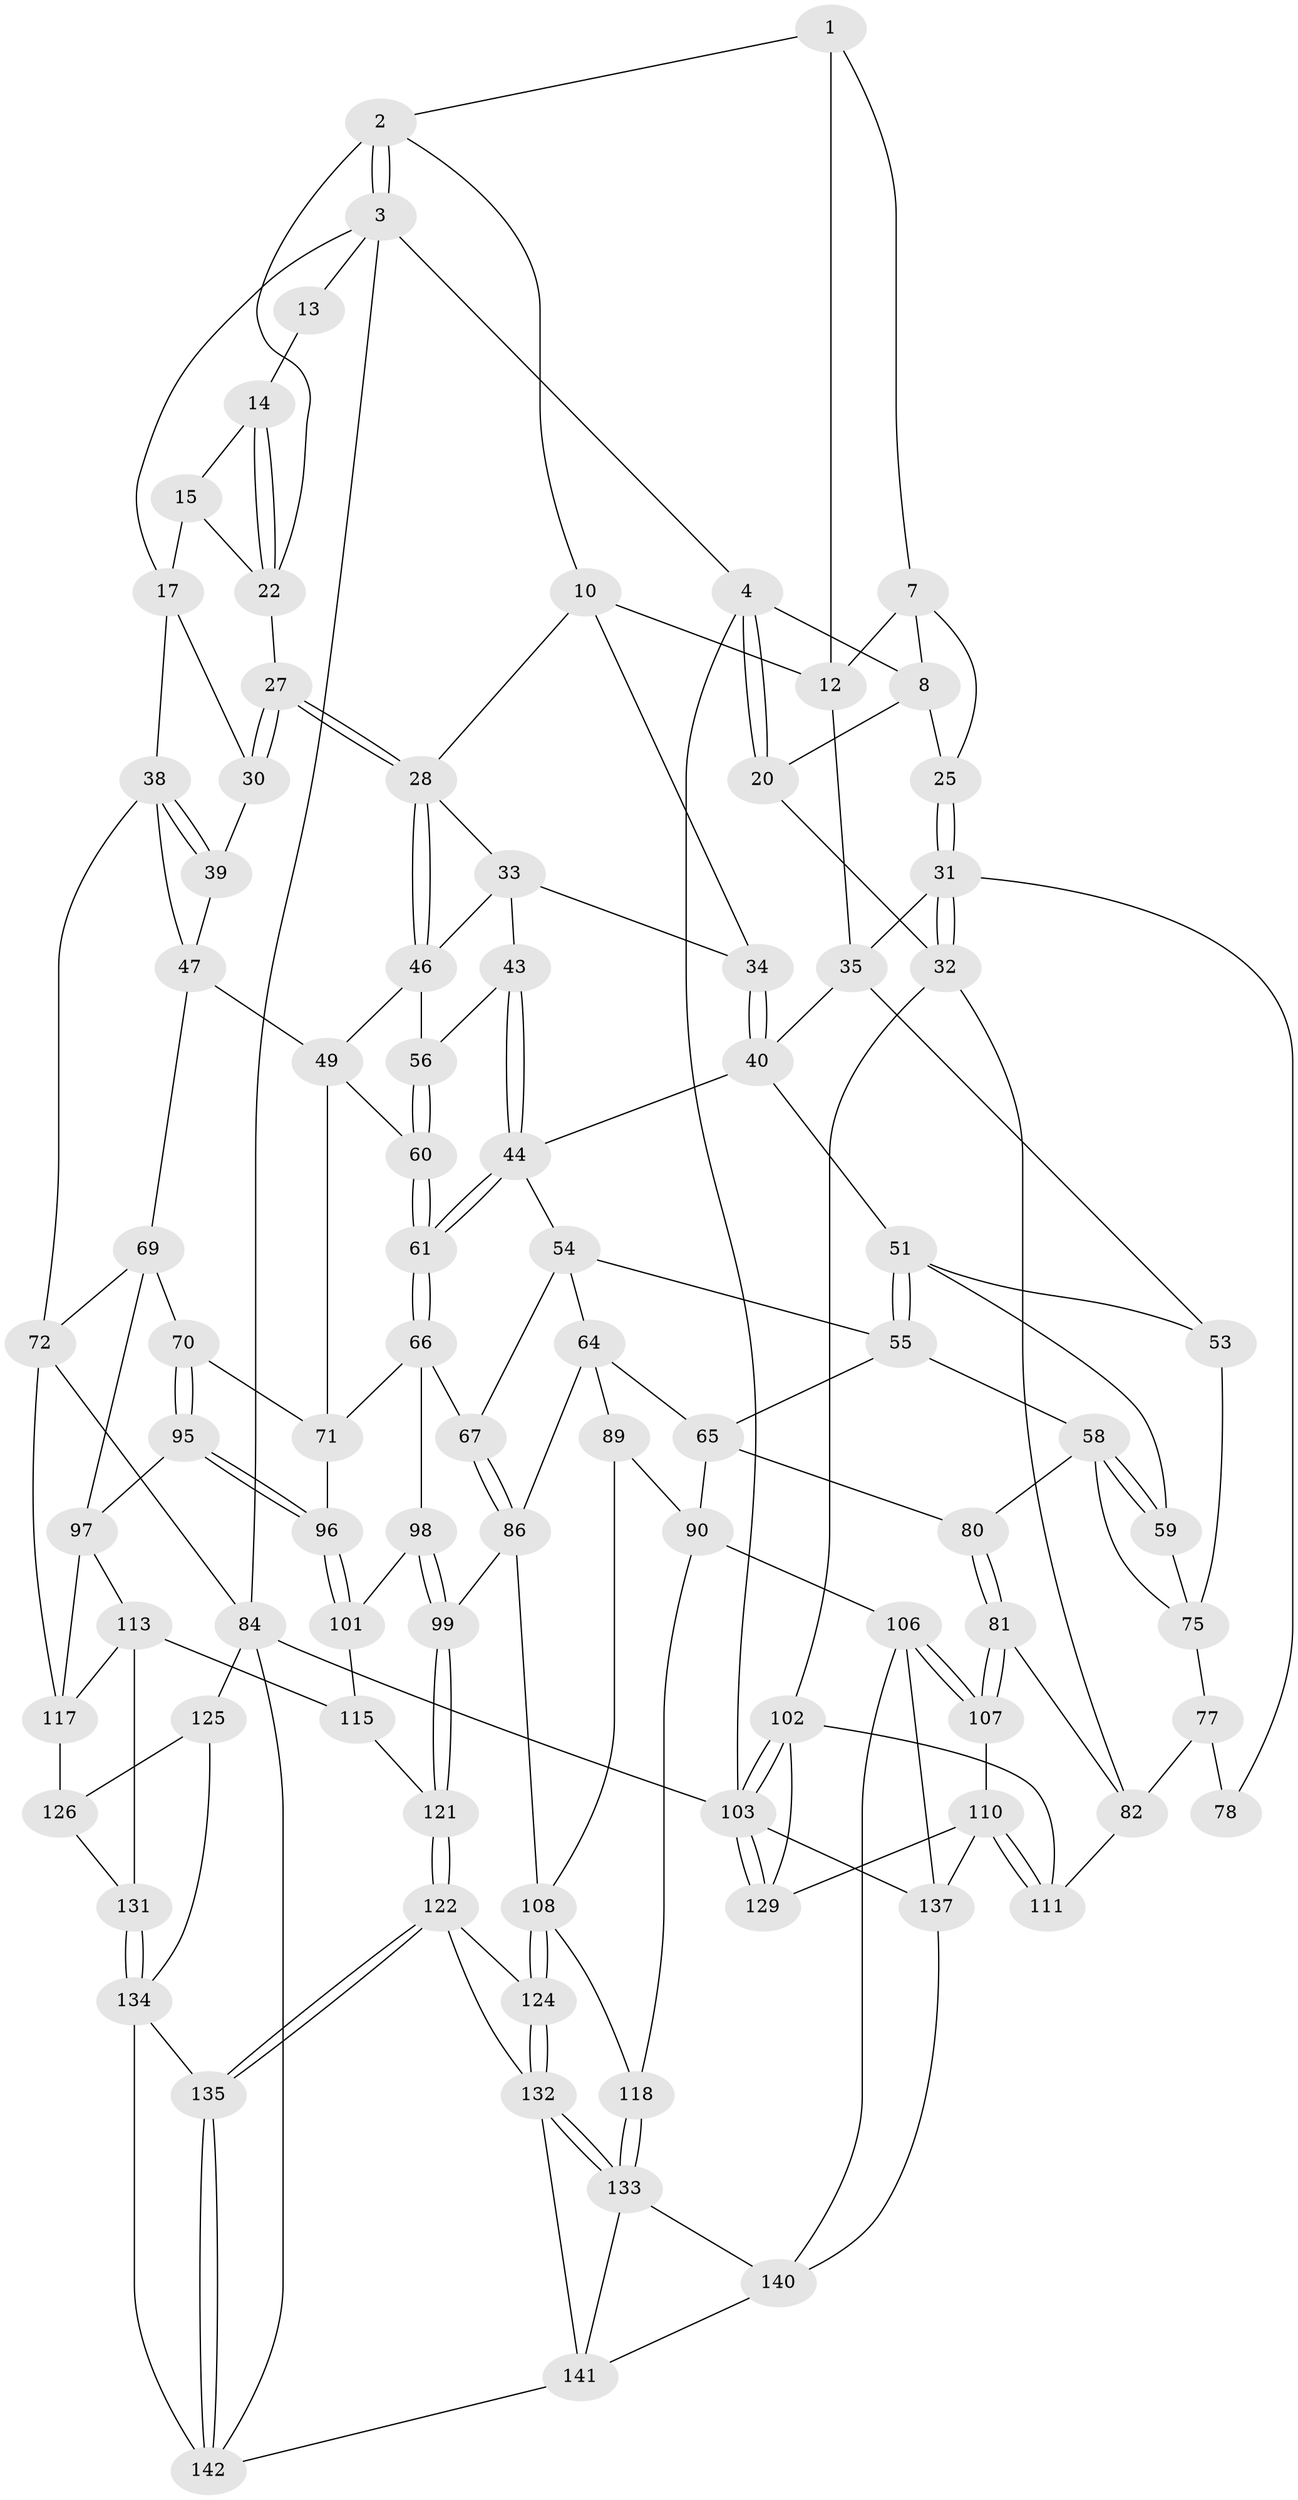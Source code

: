 // Generated by graph-tools (version 1.1) at 2025/24/03/03/25 07:24:33]
// undirected, 90 vertices, 198 edges
graph export_dot {
graph [start="1"]
  node [color=gray90,style=filled];
  1 [pos="+0.3612150700728417+0",super="+6"];
  2 [pos="+0.6577372452561382+0",super="+9"];
  3 [pos="+1+0",super="+16"];
  4 [pos="+0+0",super="+5"];
  7 [pos="+0.33724618339117424+0",super="+24"];
  8 [pos="+0.13970655519978392+0.06810365645405664",super="+21"];
  10 [pos="+0.5214359976114469+0.1481288438087238",super="+11"];
  12 [pos="+0.42321892049963583+0.1398046785422604",super="+26"];
  13 [pos="+0.9158633905938695+0.03839632834397799"];
  14 [pos="+0.7173877060039405+0"];
  15 [pos="+0.8810042653817136+0.07151976474775333",super="+19"];
  17 [pos="+1+0.07414535542475263",super="+18"];
  20 [pos="+0+0"];
  22 [pos="+0.6954443662408418+0",super="+23"];
  25 [pos="+0.15763193825929941+0.14331433812976055"];
  27 [pos="+0.7407306368687402+0.2200793008949751"];
  28 [pos="+0.7365684006265795+0.22785674671579012",super="+29"];
  30 [pos="+0.8881054562509162+0.22254073286110496"];
  31 [pos="+0+0.335375612107711",super="+37"];
  32 [pos="+0+0.32478120338056404",super="+94"];
  33 [pos="+0.563607604765042+0.28422220227253464",super="+42"];
  34 [pos="+0.4482903288924034+0.21707415789271217"];
  35 [pos="+0.2519932185252242+0.22305580754464044",super="+36"];
  38 [pos="+1+0.09286117567724599",super="+68"];
  39 [pos="+0.9431699129155088+0.28543897569897075"];
  40 [pos="+0.43692541464186396+0.24096310394095136",super="+41"];
  43 [pos="+0.5645355524296172+0.3139939725327553"];
  44 [pos="+0.5497874942832587+0.37462785963083095",super="+45"];
  46 [pos="+0.7365329002319413+0.22823559947396554",super="+50"];
  47 [pos="+0.9117118730255068+0.3534244875703735",super="+48"];
  49 [pos="+0.7926878317039652+0.3382685633627374",super="+62"];
  51 [pos="+0.27275023732958315+0.3057339770190935",super="+52"];
  53 [pos="+0.10270782399049025+0.37969567944902527"];
  54 [pos="+0.3915117837833751+0.3624979753321689",super="+63"];
  55 [pos="+0.3268517590153359+0.3484724306199783",super="+57"];
  56 [pos="+0.7029261505132448+0.3100965457764988"];
  58 [pos="+0.27307396231856346+0.4602227898674822",super="+79"];
  59 [pos="+0.2494805836613737+0.44480315315152485"];
  60 [pos="+0.5852258867874001+0.4405295823601155"];
  61 [pos="+0.5803447282004895+0.44242245689695747"];
  64 [pos="+0.3663487453443776+0.4703958832353855",super="+87"];
  65 [pos="+0.2922127789323568+0.4721758956766166",super="+88"];
  66 [pos="+0.5662413233909624+0.4672925117000396",super="+92"];
  67 [pos="+0.5651799956465827+0.467645012046591"];
  69 [pos="+0.8655794827725449+0.5004052261116045",super="+74"];
  70 [pos="+0.8083047504988453+0.5164926389612906"];
  71 [pos="+0.7627411374189086+0.4957922401522176",super="+91"];
  72 [pos="+1+0.5727623136114569",super="+73"];
  75 [pos="+0.1786199227982739+0.43831136710893986",super="+76"];
  77 [pos="+0.15713799198014433+0.5038697957874763",super="+83"];
  78 [pos="+0.06949716752250985+0.5179540673751412"];
  80 [pos="+0.1990692156769022+0.5997574820591749"];
  81 [pos="+0.16579665152631495+0.6251957320949735"];
  82 [pos="+0.12243165829857987+0.6260341907956386",super="+93"];
  84 [pos="+1+1",super="+85"];
  86 [pos="+0.4284435961023838+0.5950985234325503",super="+100"];
  89 [pos="+0.3762456776392438+0.6396105438665245"];
  90 [pos="+0.3709052545170638+0.6418136961181491",super="+105"];
  95 [pos="+0.7927501993149157+0.6435391827810327"];
  96 [pos="+0.7258007426579802+0.6548604800581486"];
  97 [pos="+0.8275216300145853+0.6599742907285087",super="+112"];
  98 [pos="+0.6080775523792041+0.6794319958116121"];
  99 [pos="+0.5952717402613258+0.6904167734655448"];
  101 [pos="+0.7012425425797397+0.674150680179049",super="+116"];
  102 [pos="+0+0.9132928390964251",super="+119"];
  103 [pos="+0+0.9523542894116491",super="+104"];
  106 [pos="+0.2832183080230209+0.7867651688430238",super="+136"];
  107 [pos="+0.25943979504521325+0.7818487039075184"];
  108 [pos="+0.5070948325671384+0.7618122973762371",super="+109"];
  110 [pos="+0.20764876479774927+0.800556152326825",super="+128"];
  111 [pos="+0.09867709496692932+0.7287347640363145"];
  113 [pos="+0.8495552019107587+0.7590142736029504",super="+114"];
  115 [pos="+0.8233692329588619+0.7884272632874213",super="+120"];
  117 [pos="+0.9949381564240009+0.6662022625804981",super="+127"];
  118 [pos="+0.32110158501239433+0.7890923609598145"];
  121 [pos="+0.6615097555025392+0.8822024055312447"];
  122 [pos="+0.6567109987680473+0.9052414388078938",super="+123"];
  124 [pos="+0.5054423995036611+0.7918243778808053"];
  125 [pos="+1+0.8224920418381548",super="+145"];
  126 [pos="+0.9679536949642411+0.8176770569762281",super="+130"];
  129 [pos="+0.1483984817287273+0.8498545696243631"];
  131 [pos="+0.8422024504160367+0.8765063688901542"];
  132 [pos="+0.42610920486982656+0.8522709163153924",super="+138"];
  133 [pos="+0.3962915788350043+0.8604687273531232",super="+139"];
  134 [pos="+0.8273981671040651+0.8973481616283028",super="+146"];
  135 [pos="+0.6679185256971235+0.9535019202101456"];
  137 [pos="+0.16384106195407566+1",super="+144"];
  140 [pos="+0.3226042874271648+0.9333841250216887",super="+147"];
  141 [pos="+0.49749356323311483+1",super="+143"];
  142 [pos="+0.6040694045765073+1",super="+148"];
  1 -- 2;
  1 -- 12;
  1 -- 7;
  2 -- 3;
  2 -- 3;
  2 -- 10;
  2 -- 22;
  3 -- 4;
  3 -- 84;
  3 -- 17;
  3 -- 13;
  4 -- 20;
  4 -- 20;
  4 -- 103;
  4 -- 8;
  7 -- 8;
  7 -- 25;
  7 -- 12;
  8 -- 25;
  8 -- 20;
  10 -- 28;
  10 -- 34;
  10 -- 12;
  12 -- 35;
  13 -- 14;
  14 -- 15;
  14 -- 22;
  14 -- 22;
  15 -- 22;
  15 -- 17;
  17 -- 38;
  17 -- 30;
  20 -- 32;
  22 -- 27;
  25 -- 31;
  25 -- 31;
  27 -- 28;
  27 -- 28;
  27 -- 30;
  27 -- 30;
  28 -- 46;
  28 -- 46;
  28 -- 33;
  30 -- 39;
  31 -- 32;
  31 -- 32;
  31 -- 78;
  31 -- 35;
  32 -- 82;
  32 -- 102;
  33 -- 34;
  33 -- 43;
  33 -- 46;
  34 -- 40;
  34 -- 40;
  35 -- 40;
  35 -- 53;
  38 -- 39;
  38 -- 39;
  38 -- 72;
  38 -- 47;
  39 -- 47;
  40 -- 51;
  40 -- 44;
  43 -- 44;
  43 -- 44;
  43 -- 56;
  44 -- 61;
  44 -- 61;
  44 -- 54;
  46 -- 56;
  46 -- 49;
  47 -- 49;
  47 -- 69;
  49 -- 60;
  49 -- 71;
  51 -- 55;
  51 -- 55;
  51 -- 59;
  51 -- 53;
  53 -- 75;
  54 -- 55;
  54 -- 64;
  54 -- 67;
  55 -- 65;
  55 -- 58;
  56 -- 60;
  56 -- 60;
  58 -- 59;
  58 -- 59;
  58 -- 80;
  58 -- 75;
  59 -- 75;
  60 -- 61;
  60 -- 61;
  61 -- 66;
  61 -- 66;
  64 -- 65;
  64 -- 89;
  64 -- 86;
  65 -- 80;
  65 -- 90;
  66 -- 67;
  66 -- 98;
  66 -- 71;
  67 -- 86;
  67 -- 86;
  69 -- 70;
  69 -- 97;
  69 -- 72;
  70 -- 71;
  70 -- 95;
  70 -- 95;
  71 -- 96;
  72 -- 117;
  72 -- 84;
  75 -- 77;
  77 -- 78 [weight=2];
  77 -- 82;
  80 -- 81;
  80 -- 81;
  81 -- 82;
  81 -- 107;
  81 -- 107;
  82 -- 111;
  84 -- 103;
  84 -- 125;
  84 -- 142;
  86 -- 99;
  86 -- 108;
  89 -- 90;
  89 -- 108;
  90 -- 118;
  90 -- 106;
  95 -- 96;
  95 -- 96;
  95 -- 97;
  96 -- 101;
  96 -- 101;
  97 -- 117;
  97 -- 113;
  98 -- 99;
  98 -- 99;
  98 -- 101;
  99 -- 121;
  99 -- 121;
  101 -- 115 [weight=2];
  102 -- 103;
  102 -- 103;
  102 -- 129;
  102 -- 111;
  103 -- 129;
  103 -- 129;
  103 -- 137;
  106 -- 107;
  106 -- 107;
  106 -- 137;
  106 -- 140;
  107 -- 110;
  108 -- 124;
  108 -- 124;
  108 -- 118;
  110 -- 111;
  110 -- 111;
  110 -- 129;
  110 -- 137;
  113 -- 115;
  113 -- 131;
  113 -- 117;
  115 -- 121;
  117 -- 126;
  118 -- 133;
  118 -- 133;
  121 -- 122;
  121 -- 122;
  122 -- 135;
  122 -- 135;
  122 -- 124;
  122 -- 132;
  124 -- 132;
  124 -- 132;
  125 -- 126 [weight=2];
  125 -- 134;
  126 -- 131;
  131 -- 134;
  131 -- 134;
  132 -- 133;
  132 -- 133;
  132 -- 141;
  133 -- 140;
  133 -- 141;
  134 -- 135;
  134 -- 142;
  135 -- 142;
  135 -- 142;
  137 -- 140;
  140 -- 141;
  141 -- 142;
}
